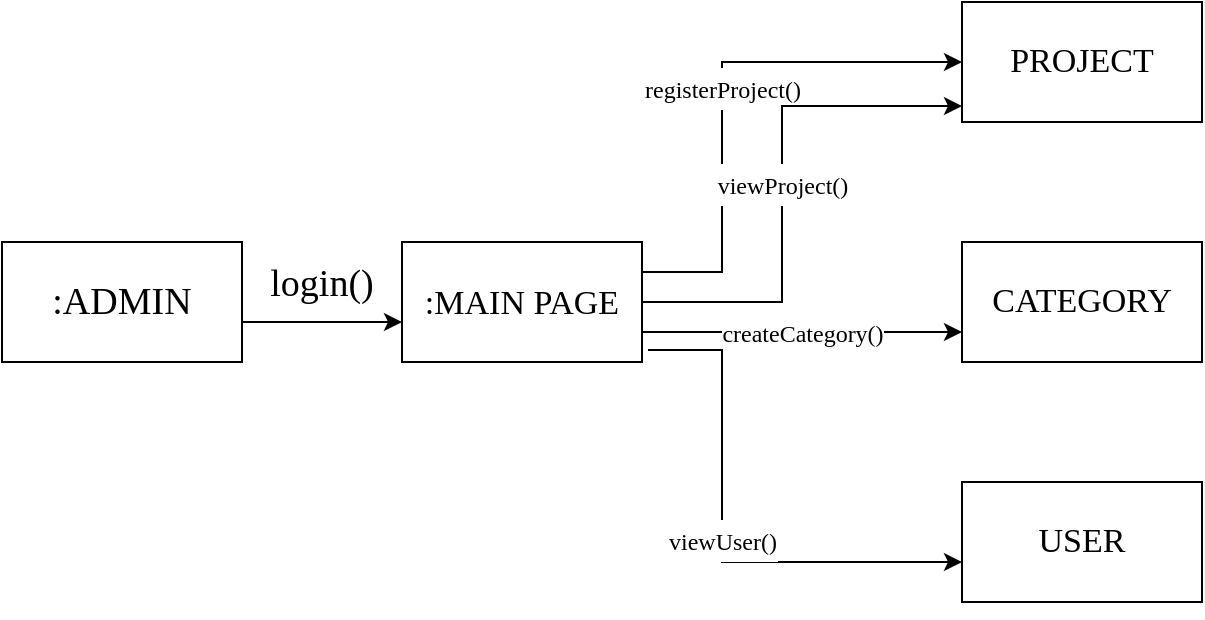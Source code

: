 <mxfile version="18.1.2" type="device" pages="3"><diagram id="_Io8YcvXPBbEpiprcf-4" name="Page-1"><mxGraphModel dx="942" dy="525" grid="1" gridSize="10" guides="1" tooltips="1" connect="1" arrows="1" fold="1" page="1" pageScale="1" pageWidth="827" pageHeight="1169" math="0" shadow="0"><root><mxCell id="0"/><mxCell id="1" parent="0"/><mxCell id="KWV1mbtJdmNX1VDfhD5O-3" value="&lt;font style=&quot;font-size: 19px;&quot;&gt;:ADMIN&lt;/font&gt;" style="rounded=0;whiteSpace=wrap;html=1;fontFamily=Verdana;" vertex="1" parent="1"><mxGeometry x="80" y="200" width="120" height="60" as="geometry"/></mxCell><mxCell id="KWV1mbtJdmNX1VDfhD5O-4" value="" style="endArrow=classic;html=1;rounded=0;fontFamily=Verdana;fontSize=19;" edge="1" parent="1"><mxGeometry width="50" height="50" relative="1" as="geometry"><mxPoint x="200" y="240" as="sourcePoint"/><mxPoint x="280" y="240" as="targetPoint"/></mxGeometry></mxCell><mxCell id="KWV1mbtJdmNX1VDfhD5O-6" value="&#10;&#10;&#10;&lt;p class=&quot;MsoNormal&quot;&gt;login()&lt;/p&gt;&#10;&#10;&#10;&#10;&#10;&#10;" style="text;html=1;strokeColor=none;fillColor=none;align=center;verticalAlign=middle;whiteSpace=wrap;rounded=0;fontFamily=Verdana;fontSize=19;" vertex="1" parent="1"><mxGeometry x="210" y="240" width="60" height="30" as="geometry"/></mxCell><mxCell id="KWV1mbtJdmNX1VDfhD5O-7" value="&lt;font style=&quot;font-size: 17px;&quot;&gt;:MAIN PAGE&lt;/font&gt;" style="rounded=0;whiteSpace=wrap;html=1;fontFamily=Verdana;fontSize=19;" vertex="1" parent="1"><mxGeometry x="280" y="200" width="120" height="60" as="geometry"/></mxCell><mxCell id="KWV1mbtJdmNX1VDfhD5O-8" value="PROJECT" style="rounded=0;whiteSpace=wrap;html=1;fontFamily=Verdana;fontSize=17;" vertex="1" parent="1"><mxGeometry x="560" y="80" width="120" height="60" as="geometry"/></mxCell><mxCell id="KWV1mbtJdmNX1VDfhD5O-9" value="CATEGORY" style="rounded=0;whiteSpace=wrap;html=1;fontFamily=Verdana;fontSize=17;" vertex="1" parent="1"><mxGeometry x="560" y="200" width="120" height="60" as="geometry"/></mxCell><mxCell id="KWV1mbtJdmNX1VDfhD5O-10" value="USER" style="rounded=0;whiteSpace=wrap;html=1;fontFamily=Verdana;fontSize=17;" vertex="1" parent="1"><mxGeometry x="560" y="320" width="120" height="60" as="geometry"/></mxCell><mxCell id="KWV1mbtJdmNX1VDfhD5O-13" value="" style="endArrow=classic;html=1;rounded=0;fontFamily=Verdana;fontSize=17;exitX=1;exitY=0.25;exitDx=0;exitDy=0;entryX=0;entryY=0.5;entryDx=0;entryDy=0;" edge="1" parent="1" source="KWV1mbtJdmNX1VDfhD5O-7" target="KWV1mbtJdmNX1VDfhD5O-8"><mxGeometry relative="1" as="geometry"><mxPoint x="360" y="300" as="sourcePoint"/><mxPoint x="550" y="210" as="targetPoint"/><Array as="points"><mxPoint x="440" y="215"/><mxPoint x="440" y="110"/></Array></mxGeometry></mxCell><mxCell id="KWV1mbtJdmNX1VDfhD5O-14" value="&lt;font style=&quot;font-size: 12px;&quot;&gt;registerProject()&lt;/font&gt;" style="edgeLabel;resizable=0;html=1;align=center;verticalAlign=middle;fontFamily=Verdana;fontSize=17;" connectable="0" vertex="1" parent="KWV1mbtJdmNX1VDfhD5O-13"><mxGeometry relative="1" as="geometry"/></mxCell><mxCell id="KWV1mbtJdmNX1VDfhD5O-15" value="" style="endArrow=classic;html=1;rounded=0;fontFamily=Verdana;fontSize=17;entryX=0;entryY=0.867;entryDx=0;entryDy=0;entryPerimeter=0;" edge="1" parent="1" target="KWV1mbtJdmNX1VDfhD5O-8"><mxGeometry relative="1" as="geometry"><mxPoint x="400" y="230" as="sourcePoint"/><mxPoint x="480" y="230" as="targetPoint"/><Array as="points"><mxPoint x="440" y="230"/><mxPoint x="470" y="230"/><mxPoint x="470" y="132"/></Array></mxGeometry></mxCell><mxCell id="KWV1mbtJdmNX1VDfhD5O-16" value="&lt;font style=&quot;font-size: 12px;&quot;&gt;viewProject()&lt;/font&gt;" style="edgeLabel;resizable=0;html=1;align=center;verticalAlign=middle;fontFamily=Verdana;fontSize=17;" connectable="0" vertex="1" parent="KWV1mbtJdmNX1VDfhD5O-15"><mxGeometry relative="1" as="geometry"/></mxCell><mxCell id="KWV1mbtJdmNX1VDfhD5O-17" value="" style="endArrow=classic;html=1;rounded=0;fontFamily=Verdana;fontSize=17;exitX=1;exitY=0.75;exitDx=0;exitDy=0;entryX=0;entryY=0.75;entryDx=0;entryDy=0;" edge="1" parent="1" source="KWV1mbtJdmNX1VDfhD5O-7" target="KWV1mbtJdmNX1VDfhD5O-9"><mxGeometry relative="1" as="geometry"><mxPoint x="360" y="300" as="sourcePoint"/><mxPoint x="460" y="300" as="targetPoint"/></mxGeometry></mxCell><mxCell id="KWV1mbtJdmNX1VDfhD5O-18" value="&lt;font style=&quot;font-size: 12px;&quot;&gt;createCategory()&lt;/font&gt;" style="edgeLabel;resizable=0;html=1;align=center;verticalAlign=middle;fontFamily=Verdana;fontSize=17;" connectable="0" vertex="1" parent="KWV1mbtJdmNX1VDfhD5O-17"><mxGeometry relative="1" as="geometry"/></mxCell><mxCell id="KWV1mbtJdmNX1VDfhD5O-19" value="" style="endArrow=classic;html=1;rounded=0;fontFamily=Verdana;fontSize=17;exitX=1.025;exitY=0.9;exitDx=0;exitDy=0;exitPerimeter=0;" edge="1" parent="1" source="KWV1mbtJdmNX1VDfhD5O-7"><mxGeometry relative="1" as="geometry"><mxPoint x="401" y="260" as="sourcePoint"/><mxPoint x="560" y="360" as="targetPoint"/><Array as="points"><mxPoint x="440" y="254"/><mxPoint x="440" y="360"/></Array></mxGeometry></mxCell><mxCell id="KWV1mbtJdmNX1VDfhD5O-20" value="&lt;font style=&quot;font-size: 12px;&quot;&gt;viewUser()&lt;/font&gt;" style="edgeLabel;resizable=0;html=1;align=center;verticalAlign=middle;fontFamily=Verdana;fontSize=17;" connectable="0" vertex="1" parent="KWV1mbtJdmNX1VDfhD5O-19"><mxGeometry relative="1" as="geometry"/></mxCell></root></mxGraphModel></diagram><diagram id="PU6PlFguOi7F8yf9ZgnC" name="Page-2"><mxGraphModel dx="942" dy="1694" grid="1" gridSize="10" guides="1" tooltips="1" connect="1" arrows="1" fold="1" page="1" pageScale="1" pageWidth="827" pageHeight="1169" math="0" shadow="0"><root><mxCell id="0"/><mxCell id="1" parent="0"/><mxCell id="e3MHtXyFp43wbxz0iVe4-1" value="&#10;&#10;&#10;&lt;p style=&quot;mso-margin-top-alt:auto;margin-bottom:&#10;0in;margin-bottom:.0001pt;text-align:center;line-height:normal;mso-outline-level:&#10;2;background:white&quot; align=&quot;center&quot; class=&quot;MsoNormal&quot;&gt;&lt;b&gt;&lt;span style=&quot;font-size:22.0pt;mso-bidi-font-size:12.0pt;&#10;font-family:&amp;quot;Segoe UI&amp;quot;,sans-serif;mso-fareast-font-family:&amp;quot;Times New Roman&amp;quot;&quot;&gt;User&#10;Collaboration Diagram&lt;/span&gt;&lt;/b&gt;&lt;/p&gt;&#10;&#10;&#10;&#10;&#10;&#10;" style="text;html=1;strokeColor=none;fillColor=none;align=center;verticalAlign=middle;whiteSpace=wrap;rounded=0;fontFamily=Verdana;fontSize=12;" vertex="1" parent="1"><mxGeometry x="20" width="780" height="20" as="geometry"/></mxCell><mxCell id="e3MHtXyFp43wbxz0iVe4-2" value="&lt;font style=&quot;font-size: 17px;&quot;&gt;:USER&lt;/font&gt;" style="rounded=0;whiteSpace=wrap;html=1;fontFamily=Verdana;fontSize=12;" vertex="1" parent="1"><mxGeometry x="40" y="80" width="90" height="60" as="geometry"/></mxCell><mxCell id="e3MHtXyFp43wbxz0iVe4-3" value=":AccountInfo" style="rounded=0;whiteSpace=wrap;html=1;fontFamily=Verdana;fontSize=12;" vertex="1" parent="1"><mxGeometry x="110" y="240" width="120" height="60" as="geometry"/></mxCell><mxCell id="e3MHtXyFp43wbxz0iVe4-4" value=":Posts" style="rounded=0;whiteSpace=wrap;html=1;fontFamily=Verdana;fontSize=12;" vertex="1" parent="1"><mxGeometry x="720" y="80" width="50" height="60" as="geometry"/></mxCell><mxCell id="e3MHtXyFp43wbxz0iVe4-5" value=":Announcements" style="rounded=0;whiteSpace=wrap;html=1;fontFamily=Verdana;fontSize=12;" vertex="1" parent="1"><mxGeometry x="500" y="80" width="120" height="60" as="geometry"/></mxCell><mxCell id="e3MHtXyFp43wbxz0iVe4-6" value="&lt;font style=&quot;font-size: 16px;&quot;&gt;:MainPage&lt;/font&gt;" style="rounded=0;whiteSpace=wrap;html=1;fontFamily=Verdana;fontSize=12;" vertex="1" parent="1"><mxGeometry x="230" y="80" width="90" height="60" as="geometry"/></mxCell><mxCell id="e3MHtXyFp43wbxz0iVe4-7" value="" style="endArrow=classic;html=1;rounded=0;fontFamily=Verdana;fontSize=17;" edge="1" parent="1"><mxGeometry relative="1" as="geometry"><mxPoint x="130" y="109.5" as="sourcePoint"/><mxPoint x="230" y="109.5" as="targetPoint"/></mxGeometry></mxCell><mxCell id="e3MHtXyFp43wbxz0iVe4-8" value="&lt;font style=&quot;font-size: 12px;&quot;&gt;login()&lt;/font&gt;" style="edgeLabel;resizable=0;html=1;align=center;verticalAlign=middle;fontFamily=Verdana;fontSize=17;" connectable="0" vertex="1" parent="e3MHtXyFp43wbxz0iVe4-7"><mxGeometry relative="1" as="geometry"/></mxCell><mxCell id="e3MHtXyFp43wbxz0iVe4-11" value="" style="endArrow=classic;html=1;rounded=0;fontFamily=Verdana;fontSize=16;exitX=1;exitY=0.25;exitDx=0;exitDy=0;entryX=0;entryY=0.25;entryDx=0;entryDy=0;" edge="1" parent="1" source="e3MHtXyFp43wbxz0iVe4-6" target="e3MHtXyFp43wbxz0iVe4-5"><mxGeometry relative="1" as="geometry"><mxPoint x="380" y="110" as="sourcePoint"/><mxPoint x="460" y="109.5" as="targetPoint"/><Array as="points"/></mxGeometry></mxCell><mxCell id="e3MHtXyFp43wbxz0iVe4-12" value="&lt;font style=&quot;font-size: 11px;&quot;&gt;viewAnnouncements()&lt;/font&gt;" style="edgeLabel;resizable=0;html=1;align=center;verticalAlign=middle;fontFamily=Verdana;fontSize=16;" connectable="0" vertex="1" parent="e3MHtXyFp43wbxz0iVe4-11"><mxGeometry relative="1" as="geometry"/></mxCell><mxCell id="e3MHtXyFp43wbxz0iVe4-18" value="" style="endArrow=classic;html=1;rounded=0;fontFamily=Verdana;fontSize=16;entryX=-0.008;entryY=0.883;entryDx=0;entryDy=0;entryPerimeter=0;" edge="1" parent="1" target="e3MHtXyFp43wbxz0iVe4-5"><mxGeometry relative="1" as="geometry"><mxPoint x="320" y="130" as="sourcePoint"/><mxPoint x="420" y="130" as="targetPoint"/></mxGeometry></mxCell><mxCell id="e3MHtXyFp43wbxz0iVe4-19" value="&lt;font style=&quot;font-size: 11px;&quot;&gt;saveAnnouncements()&lt;/font&gt;" style="edgeLabel;resizable=0;html=1;align=center;verticalAlign=middle;fontFamily=Verdana;fontSize=16;" connectable="0" vertex="1" parent="e3MHtXyFp43wbxz0iVe4-18"><mxGeometry relative="1" as="geometry"/></mxCell><mxCell id="e3MHtXyFp43wbxz0iVe4-20" value="" style="endArrow=classic;html=1;rounded=0;fontFamily=Verdana;fontSize=16;entryX=0;entryY=0.5;entryDx=0;entryDy=0;" edge="1" parent="1" target="e3MHtXyFp43wbxz0iVe4-4"><mxGeometry relative="1" as="geometry"><mxPoint x="620" y="109.5" as="sourcePoint"/><mxPoint x="700" y="110" as="targetPoint"/></mxGeometry></mxCell><mxCell id="e3MHtXyFp43wbxz0iVe4-21" value="&lt;font style=&quot;font-size: 11px;&quot;&gt;viewPosts()&lt;/font&gt;" style="edgeLabel;resizable=0;html=1;align=center;verticalAlign=middle;fontFamily=Verdana;fontSize=16;" connectable="0" vertex="1" parent="e3MHtXyFp43wbxz0iVe4-20"><mxGeometry relative="1" as="geometry"/></mxCell><mxCell id="e3MHtXyFp43wbxz0iVe4-26" value="&lt;font style=&quot;font-size: 11px;&quot;&gt;[if registered]&lt;/font&gt;" style="text;html=1;strokeColor=none;fillColor=none;align=center;verticalAlign=middle;whiteSpace=wrap;rounded=0;fontFamily=Verdana;fontSize=16;" vertex="1" parent="1"><mxGeometry x="130" y="50" width="100" height="30" as="geometry"/></mxCell><mxCell id="e3MHtXyFp43wbxz0iVe4-28" value="[if not registered]" style="text;html=1;strokeColor=none;fillColor=none;align=center;verticalAlign=middle;whiteSpace=wrap;rounded=0;fontFamily=Verdana;fontSize=11;" vertex="1" parent="1"><mxGeometry x="90" y="150" width="130" height="30" as="geometry"/></mxCell><mxCell id="e3MHtXyFp43wbxz0iVe4-29" value="" style="endArrow=classic;html=1;rounded=0;fontFamily=Verdana;fontSize=11;exitX=0.5;exitY=1;exitDx=0;exitDy=0;entryX=0.633;entryY=-0.05;entryDx=0;entryDy=0;entryPerimeter=0;" edge="1" parent="1" source="e3MHtXyFp43wbxz0iVe4-6" target="e3MHtXyFp43wbxz0iVe4-3"><mxGeometry relative="1" as="geometry"><mxPoint x="360" y="200" as="sourcePoint"/><mxPoint x="460" y="200" as="targetPoint"/></mxGeometry></mxCell><mxCell id="e3MHtXyFp43wbxz0iVe4-30" value="visit()" style="edgeLabel;resizable=0;html=1;align=center;verticalAlign=middle;fontFamily=Verdana;fontSize=11;" connectable="0" vertex="1" parent="e3MHtXyFp43wbxz0iVe4-29"><mxGeometry relative="1" as="geometry"/></mxCell><mxCell id="e3MHtXyFp43wbxz0iVe4-31" value="" style="endArrow=classic;html=1;rounded=0;fontFamily=Verdana;fontSize=11;exitX=0.5;exitY=1;exitDx=0;exitDy=0;entryX=0.2;entryY=-0.033;entryDx=0;entryDy=0;entryPerimeter=0;" edge="1" parent="1" source="e3MHtXyFp43wbxz0iVe4-2" target="e3MHtXyFp43wbxz0iVe4-3"><mxGeometry relative="1" as="geometry"><mxPoint x="50" y="170" as="sourcePoint"/><mxPoint x="150" y="170" as="targetPoint"/></mxGeometry></mxCell><mxCell id="e3MHtXyFp43wbxz0iVe4-32" value="login()" style="edgeLabel;resizable=0;html=1;align=center;verticalAlign=middle;fontFamily=Verdana;fontSize=11;" connectable="0" vertex="1" parent="e3MHtXyFp43wbxz0iVe4-31"><mxGeometry relative="1" as="geometry"/></mxCell></root></mxGraphModel></diagram><diagram id="qzXaqfBfwjkPifOatlP-" name="Page-3"><mxGraphModel dx="942" dy="1694" grid="1" gridSize="10" guides="1" tooltips="1" connect="1" arrows="1" fold="1" page="1" pageScale="1" pageWidth="827" pageHeight="1169" math="0" shadow="0"><root><mxCell id="0"/><mxCell id="1" parent="0"/><mxCell id="7__FcIr_Ru1Sd0RrO4UM-1" value="&#10;&#10;&#10;&lt;p style=&quot;mso-margin-top-alt:auto;margin-bottom:&#10;0in;margin-bottom:.0001pt;text-align:center;line-height:normal;mso-outline-level:&#10;2;background:white&quot; align=&quot;center&quot; class=&quot;MsoNormal&quot;&gt;&lt;b&gt;&lt;span style=&quot;font-size:24.0pt;mso-bidi-font-size:12.0pt;&#10;font-family:&amp;quot;Segoe UI&amp;quot;,sans-serif;mso-fareast-font-family:&amp;quot;Times New Roman&amp;quot;&quot;&gt;PSI&#10;Collaboration Diagram&lt;/span&gt;&lt;/b&gt;&lt;/p&gt;&#10;&#10;&#10;&#10;&#10;&#10;" style="text;html=1;strokeColor=none;fillColor=none;align=center;verticalAlign=middle;whiteSpace=wrap;rounded=0;fontFamily=Verdana;fontSize=11;" vertex="1" parent="1"><mxGeometry x="40" y="20" width="720" height="110" as="geometry"/></mxCell><mxCell id="7__FcIr_Ru1Sd0RrO4UM-2" value="&lt;font style=&quot;font-size: 15px;&quot;&gt;:MainPage&lt;/font&gt;" style="rounded=0;whiteSpace=wrap;html=1;fontFamily=Verdana;fontSize=11;" vertex="1" parent="1"><mxGeometry x="340" y="280" width="120" height="60" as="geometry"/></mxCell><mxCell id="7__FcIr_Ru1Sd0RrO4UM-3" value="&lt;font style=&quot;font-size: 16px;&quot;&gt;:Posts&lt;/font&gt;" style="rounded=0;whiteSpace=wrap;html=1;fontFamily=Verdana;fontSize=11;" vertex="1" parent="1"><mxGeometry x="560" y="280" width="120" height="60" as="geometry"/></mxCell><mxCell id="7__FcIr_Ru1Sd0RrO4UM-4" value="&lt;font style=&quot;font-size: 16px;&quot;&gt;:Project&lt;/font&gt;" style="rounded=0;whiteSpace=wrap;html=1;fontFamily=Verdana;fontSize=11;" vertex="1" parent="1"><mxGeometry x="120" y="280" width="120" height="60" as="geometry"/></mxCell><mxCell id="7__FcIr_Ru1Sd0RrO4UM-5" value="&lt;font style=&quot;font-size: 17px;&quot;&gt;:User&lt;/font&gt;" style="rounded=0;whiteSpace=wrap;html=1;fontFamily=Verdana;fontSize=11;" vertex="1" parent="1"><mxGeometry x="340" y="160" width="120" height="60" as="geometry"/></mxCell><mxCell id="7__FcIr_Ru1Sd0RrO4UM-6" value="&lt;font style=&quot;font-size: 15px;&quot;&gt;:ProjectInfo&lt;/font&gt;" style="rounded=0;whiteSpace=wrap;html=1;fontFamily=Verdana;fontSize=11;" vertex="1" parent="1"><mxGeometry x="240" y="440" width="120" height="60" as="geometry"/></mxCell><mxCell id="7__FcIr_Ru1Sd0RrO4UM-7" value="" style="endArrow=classic;html=1;rounded=0;fontFamily=Verdana;fontSize=11;exitX=0.5;exitY=0;exitDx=0;exitDy=0;entryX=0.5;entryY=1;entryDx=0;entryDy=0;" edge="1" parent="1" source="7__FcIr_Ru1Sd0RrO4UM-2" target="7__FcIr_Ru1Sd0RrO4UM-5"><mxGeometry relative="1" as="geometry"><mxPoint x="330" y="250" as="sourcePoint"/><mxPoint x="430" y="250" as="targetPoint"/></mxGeometry></mxCell><mxCell id="7__FcIr_Ru1Sd0RrO4UM-8" value="&lt;font style=&quot;font-size: 13px;&quot;&gt;seeUser()&lt;/font&gt;" style="edgeLabel;resizable=0;html=1;align=center;verticalAlign=middle;fontFamily=Verdana;fontSize=11;" connectable="0" vertex="1" parent="7__FcIr_Ru1Sd0RrO4UM-7"><mxGeometry relative="1" as="geometry"/></mxCell><mxCell id="7__FcIr_Ru1Sd0RrO4UM-9" value="" style="endArrow=classic;html=1;rounded=0;fontFamily=Verdana;fontSize=11;" edge="1" parent="1"><mxGeometry relative="1" as="geometry"><mxPoint x="460" y="290" as="sourcePoint"/><mxPoint x="560" y="290" as="targetPoint"/></mxGeometry></mxCell><mxCell id="7__FcIr_Ru1Sd0RrO4UM-10" value="&lt;font style=&quot;font-size: 13px;&quot;&gt;publish()&lt;/font&gt;" style="edgeLabel;resizable=0;html=1;align=center;verticalAlign=middle;fontFamily=Verdana;fontSize=11;" connectable="0" vertex="1" parent="7__FcIr_Ru1Sd0RrO4UM-9"><mxGeometry relative="1" as="geometry"/></mxCell><mxCell id="7__FcIr_Ru1Sd0RrO4UM-11" value="" style="endArrow=classic;html=1;rounded=0;fontFamily=Verdana;fontSize=11;" edge="1" parent="1"><mxGeometry relative="1" as="geometry"><mxPoint x="460" y="330" as="sourcePoint"/><mxPoint x="560" y="330" as="targetPoint"/></mxGeometry></mxCell><mxCell id="7__FcIr_Ru1Sd0RrO4UM-12" value="&lt;font style=&quot;font-size: 13px;&quot;&gt;delete()&lt;/font&gt;" style="edgeLabel;resizable=0;html=1;align=center;verticalAlign=middle;fontFamily=Verdana;fontSize=11;" connectable="0" vertex="1" parent="7__FcIr_Ru1Sd0RrO4UM-11"><mxGeometry relative="1" as="geometry"/></mxCell><mxCell id="7__FcIr_Ru1Sd0RrO4UM-13" value="" style="endArrow=classic;html=1;rounded=0;fontFamily=Verdana;fontSize=11;" edge="1" parent="1"><mxGeometry relative="1" as="geometry"><mxPoint x="240" y="309.5" as="sourcePoint"/><mxPoint x="340" y="309.5" as="targetPoint"/></mxGeometry></mxCell><mxCell id="7__FcIr_Ru1Sd0RrO4UM-14" value="&lt;font style=&quot;font-size: 13px;&quot;&gt;login()&lt;/font&gt;" style="edgeLabel;resizable=0;html=1;align=center;verticalAlign=middle;fontFamily=Verdana;fontSize=11;" connectable="0" vertex="1" parent="7__FcIr_Ru1Sd0RrO4UM-13"><mxGeometry relative="1" as="geometry"/></mxCell><mxCell id="7__FcIr_Ru1Sd0RrO4UM-15" value="" style="endArrow=classic;html=1;rounded=0;fontFamily=Verdana;fontSize=11;entryX=0.5;entryY=1;entryDx=0;entryDy=0;exitX=0.5;exitY=0;exitDx=0;exitDy=0;" edge="1" parent="1" source="7__FcIr_Ru1Sd0RrO4UM-6" target="7__FcIr_Ru1Sd0RrO4UM-4"><mxGeometry relative="1" as="geometry"><mxPoint x="190" y="410" as="sourcePoint"/><mxPoint x="290" y="410" as="targetPoint"/></mxGeometry></mxCell><mxCell id="7__FcIr_Ru1Sd0RrO4UM-16" value="&lt;font style=&quot;font-size: 13px;&quot;&gt;createAccount()&lt;/font&gt;" style="edgeLabel;resizable=0;html=1;align=center;verticalAlign=middle;fontFamily=Verdana;fontSize=11;" connectable="0" vertex="1" parent="7__FcIr_Ru1Sd0RrO4UM-15"><mxGeometry relative="1" as="geometry"/></mxCell><mxCell id="7__FcIr_Ru1Sd0RrO4UM-19" value="" style="endArrow=classic;html=1;rounded=0;fontFamily=Verdana;fontSize=11;" edge="1" parent="1"><mxGeometry relative="1" as="geometry"><mxPoint x="460" y="309.5" as="sourcePoint"/><mxPoint x="560" y="309.5" as="targetPoint"/></mxGeometry></mxCell><mxCell id="7__FcIr_Ru1Sd0RrO4UM-20" value="&lt;font style=&quot;font-size: 13px;&quot;&gt;edit()&lt;/font&gt;" style="edgeLabel;resizable=0;html=1;align=center;verticalAlign=middle;fontFamily=Verdana;fontSize=11;" connectable="0" vertex="1" parent="7__FcIr_Ru1Sd0RrO4UM-19"><mxGeometry relative="1" as="geometry"/></mxCell><mxCell id="7__FcIr_Ru1Sd0RrO4UM-21" value="" style="endArrow=classic;html=1;rounded=0;fontFamily=Verdana;fontSize=11;entryX=0.5;entryY=1;entryDx=0;entryDy=0;exitX=0.5;exitY=0;exitDx=0;exitDy=0;" edge="1" parent="1" source="7__FcIr_Ru1Sd0RrO4UM-6" target="7__FcIr_Ru1Sd0RrO4UM-2"><mxGeometry relative="1" as="geometry"><mxPoint x="290" y="410" as="sourcePoint"/><mxPoint x="390" y="410" as="targetPoint"/></mxGeometry></mxCell><mxCell id="7__FcIr_Ru1Sd0RrO4UM-22" value="&lt;font style=&quot;font-size: 13px;&quot;&gt;visit()&lt;/font&gt;" style="edgeLabel;resizable=0;html=1;align=center;verticalAlign=middle;fontFamily=Verdana;fontSize=11;" connectable="0" vertex="1" parent="7__FcIr_Ru1Sd0RrO4UM-21"><mxGeometry relative="1" as="geometry"/></mxCell><mxCell id="7__FcIr_Ru1Sd0RrO4UM-23" value="[if registered]" style="text;html=1;strokeColor=none;fillColor=none;align=center;verticalAlign=middle;whiteSpace=wrap;rounded=0;fontFamily=Verdana;fontSize=13;" vertex="1" parent="1"><mxGeometry x="200" y="250" width="160" height="30" as="geometry"/></mxCell><mxCell id="7__FcIr_Ru1Sd0RrO4UM-24" value="[if not registered]" style="text;html=1;strokeColor=none;fillColor=none;align=center;verticalAlign=middle;whiteSpace=wrap;rounded=0;fontFamily=Verdana;fontSize=13;" vertex="1" parent="1"><mxGeometry x="200" y="350" width="160" height="30" as="geometry"/></mxCell></root></mxGraphModel></diagram></mxfile>